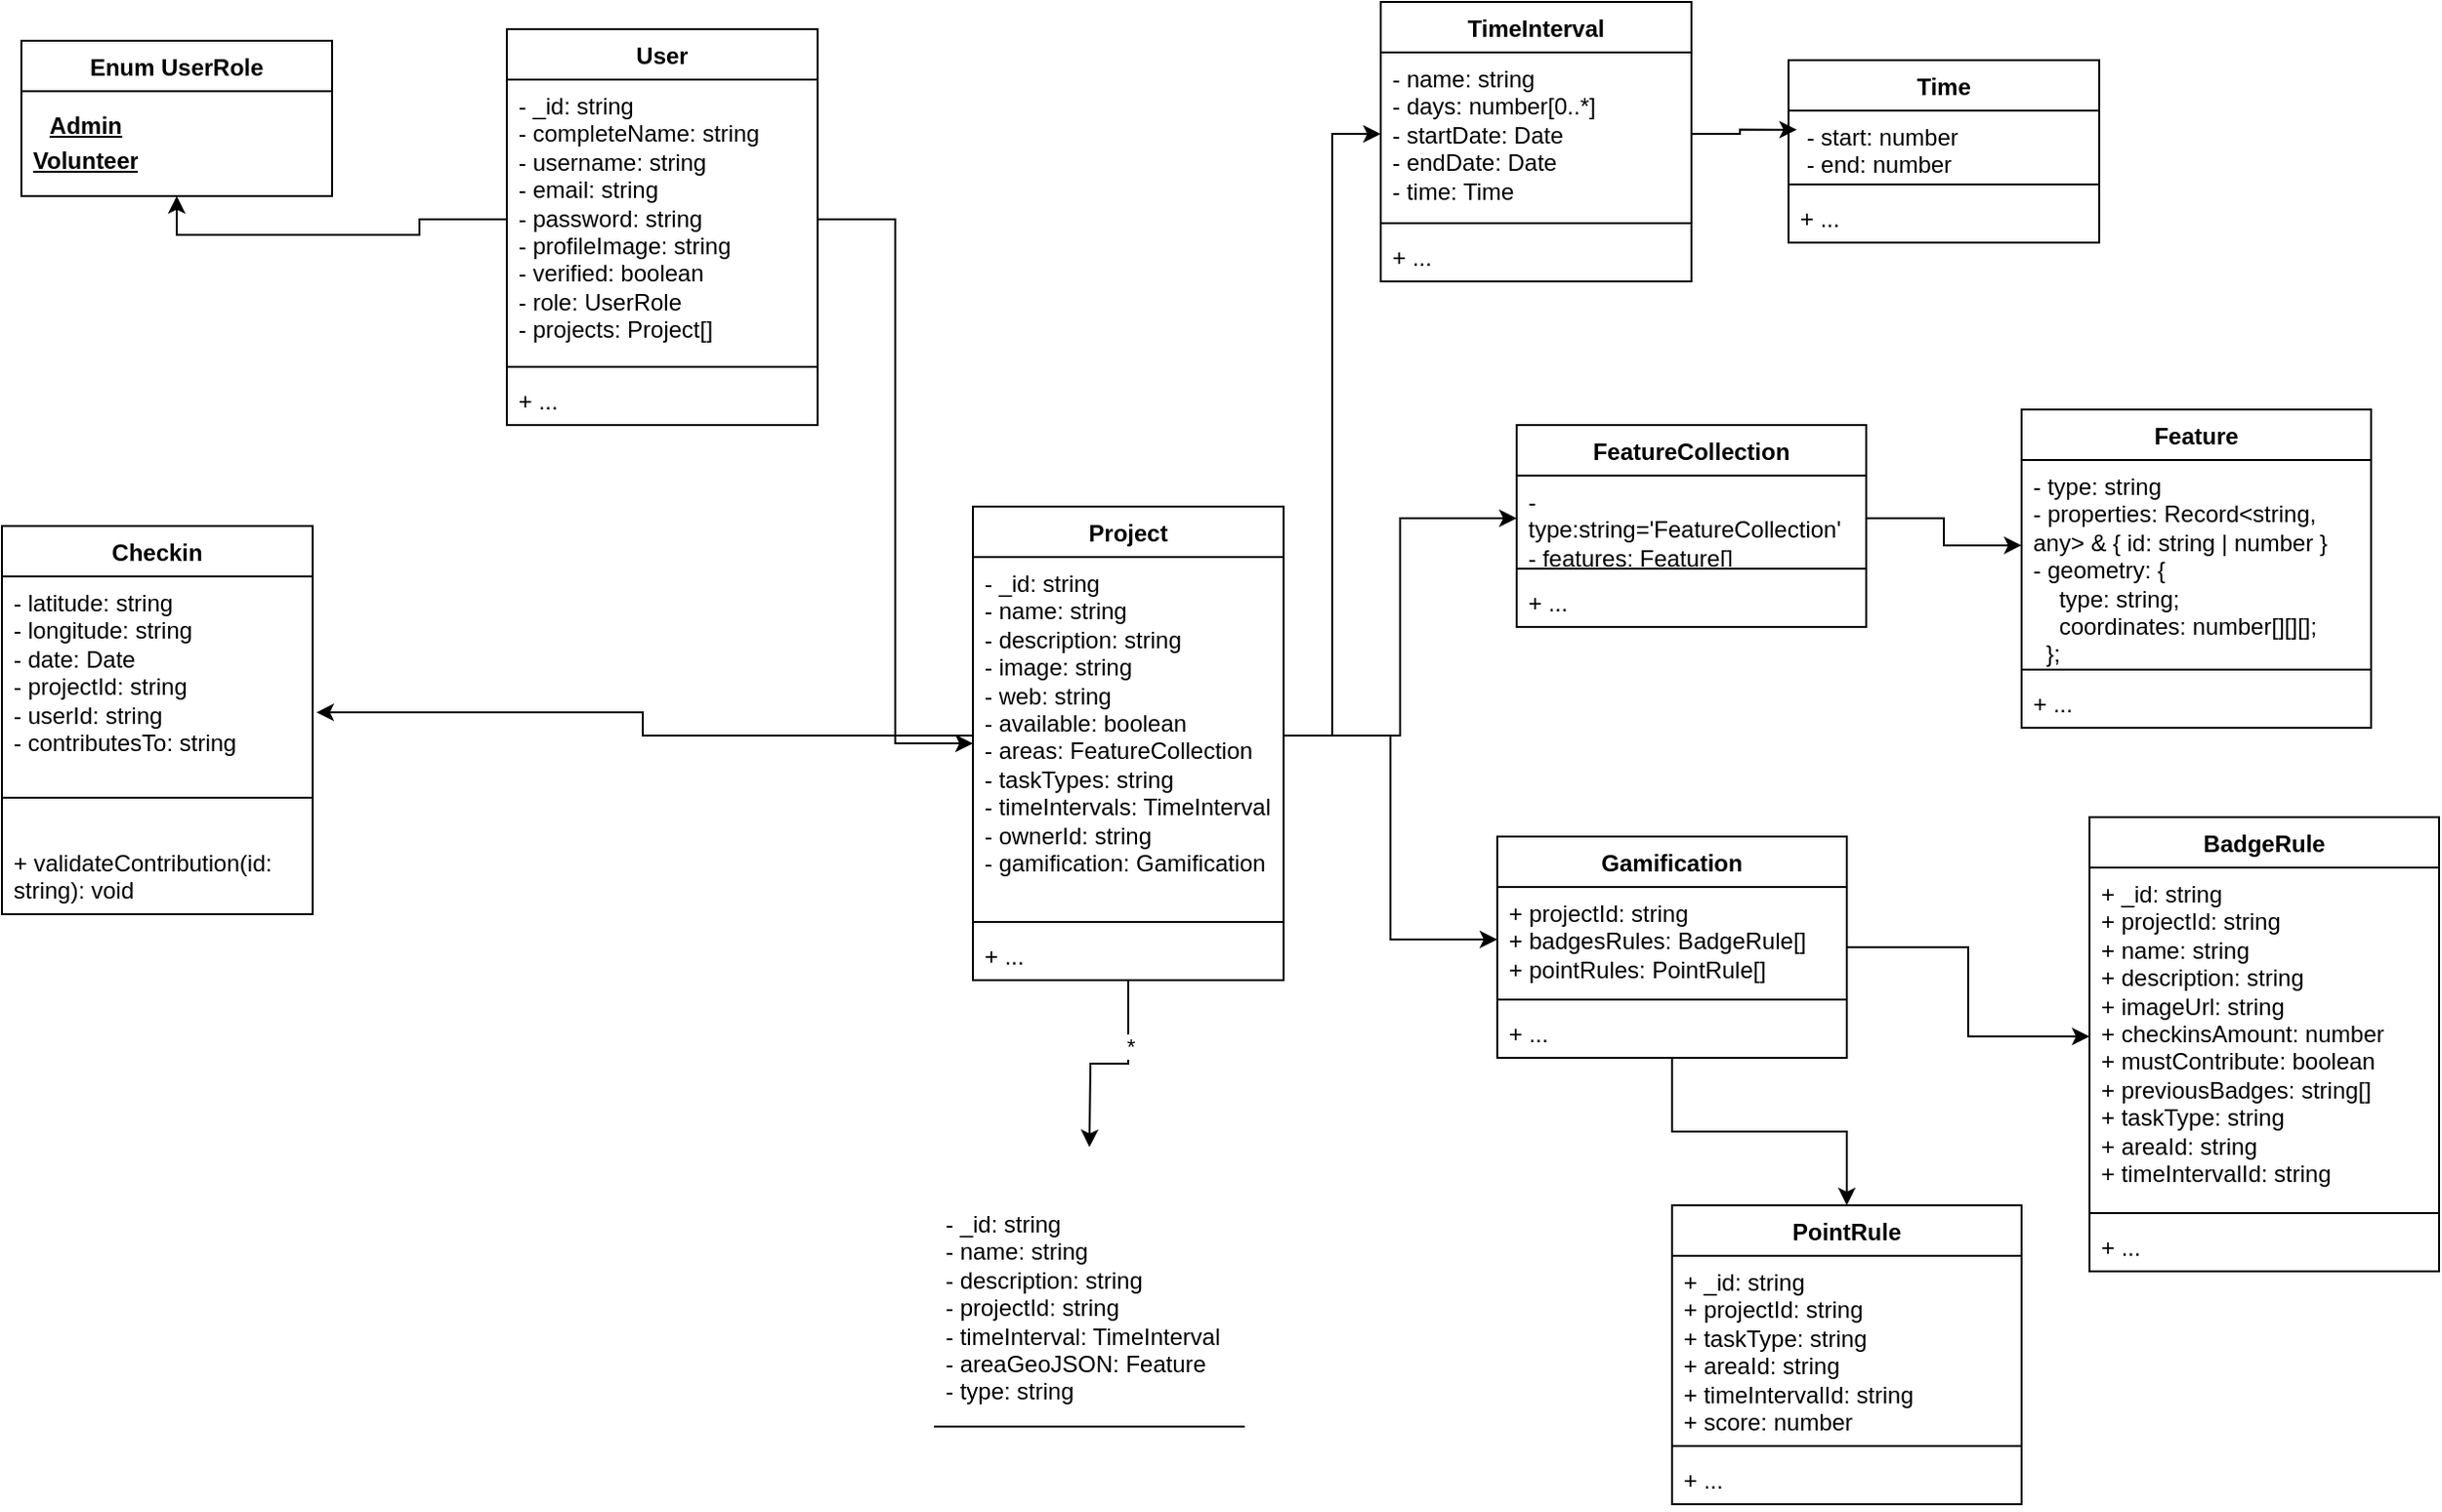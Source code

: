 <mxfile version="24.9.2">
  <diagram name="Page-1" id="oPOjfHZTnwBxIiS5kodM">
    <mxGraphModel dx="2391" dy="2241" grid="1" gridSize="10" guides="1" tooltips="1" connect="1" arrows="1" fold="1" page="1" pageScale="1" pageWidth="850" pageHeight="1100" math="0" shadow="0">
      <root>
        <mxCell id="0" />
        <mxCell id="1" parent="0" />
        <mxCell id="PMWlaPs9c_FxK1KZnUFt-1" value="User" style="swimlane;fontStyle=1;align=center;verticalAlign=top;childLayout=stackLayout;horizontal=1;startSize=26;horizontalStack=0;resizeParent=1;resizeParentMax=0;resizeLast=0;collapsible=1;marginBottom=0;whiteSpace=wrap;html=1;" vertex="1" parent="1">
          <mxGeometry x="370" y="-16" width="160" height="204" as="geometry">
            <mxRectangle x="340" y="230" width="60" height="30" as="alternateBounds" />
          </mxGeometry>
        </mxCell>
        <mxCell id="PMWlaPs9c_FxK1KZnUFt-2" value="- _id: string&lt;br&gt;- completeName: string&lt;br&gt;- username: string&lt;br&gt;- email: string&lt;br&gt;- password: string&lt;br&gt;- profileImage: string&lt;div&gt;- verified: boolean&lt;br&gt;- role: UserRole&lt;br&gt;- projects: Project[]&lt;/div&gt;" style="text;strokeColor=none;fillColor=none;align=left;verticalAlign=top;spacingLeft=4;spacingRight=4;overflow=hidden;rotatable=0;points=[[0,0.5],[1,0.5]];portConstraint=eastwest;whiteSpace=wrap;html=1;" vertex="1" parent="PMWlaPs9c_FxK1KZnUFt-1">
          <mxGeometry y="26" width="160" height="144" as="geometry" />
        </mxCell>
        <mxCell id="PMWlaPs9c_FxK1KZnUFt-3" value="" style="line;strokeWidth=1;fillColor=none;align=left;verticalAlign=middle;spacingTop=-1;spacingLeft=3;spacingRight=3;rotatable=0;labelPosition=right;points=[];portConstraint=eastwest;strokeColor=inherit;" vertex="1" parent="PMWlaPs9c_FxK1KZnUFt-1">
          <mxGeometry y="170" width="160" height="8" as="geometry" />
        </mxCell>
        <mxCell id="PMWlaPs9c_FxK1KZnUFt-4" value="+ ..." style="text;strokeColor=none;fillColor=none;align=left;verticalAlign=top;spacingLeft=4;spacingRight=4;overflow=hidden;rotatable=0;points=[[0,0.5],[1,0.5]];portConstraint=eastwest;whiteSpace=wrap;html=1;" vertex="1" parent="PMWlaPs9c_FxK1KZnUFt-1">
          <mxGeometry y="178" width="160" height="26" as="geometry" />
        </mxCell>
        <mxCell id="PMWlaPs9c_FxK1KZnUFt-5" value="Enum UserRole" style="swimlane;fontStyle=1;align=center;verticalAlign=top;childLayout=stackLayout;horizontal=1;startSize=26;horizontalStack=0;resizeParent=1;resizeParentMax=0;resizeLast=0;collapsible=1;marginBottom=0;whiteSpace=wrap;html=1;" vertex="1" parent="1">
          <mxGeometry x="120" y="-10" width="160" height="80" as="geometry">
            <mxRectangle x="340" y="230" width="60" height="30" as="alternateBounds" />
          </mxGeometry>
        </mxCell>
        <mxCell id="PMWlaPs9c_FxK1KZnUFt-6" value="&lt;p style=&quot;margin: 4px 0px 0px; text-align: center;&quot;&gt;&lt;b&gt;&lt;u&gt;Admin&lt;/u&gt;&lt;/b&gt;&lt;/p&gt;&lt;p style=&quot;margin: 4px 0px 0px; text-align: center;&quot;&gt;&lt;b&gt;&lt;u&gt;Volunteer&lt;/u&gt;&lt;/b&gt;&lt;/p&gt;" style="text;strokeColor=none;fillColor=none;align=left;verticalAlign=top;spacingLeft=4;spacingRight=4;overflow=hidden;rotatable=0;points=[[0,0.5],[1,0.5]];portConstraint=eastwest;whiteSpace=wrap;html=1;" vertex="1" parent="PMWlaPs9c_FxK1KZnUFt-5">
          <mxGeometry y="26" width="160" height="54" as="geometry" />
        </mxCell>
        <mxCell id="PMWlaPs9c_FxK1KZnUFt-7" style="edgeStyle=orthogonalEdgeStyle;rounded=0;orthogonalLoop=1;jettySize=auto;html=1;entryX=0.5;entryY=1;entryDx=0;entryDy=0;" edge="1" parent="1" source="PMWlaPs9c_FxK1KZnUFt-2" target="PMWlaPs9c_FxK1KZnUFt-5">
          <mxGeometry relative="1" as="geometry" />
        </mxCell>
        <mxCell id="PMWlaPs9c_FxK1KZnUFt-8" style="edgeStyle=orthogonalEdgeStyle;rounded=0;orthogonalLoop=1;jettySize=auto;html=1;entryX=0.5;entryY=0;entryDx=0;entryDy=0;" edge="1" parent="1" source="PMWlaPs9c_FxK1KZnUFt-10">
          <mxGeometry relative="1" as="geometry">
            <mxPoint x="670" y="560" as="targetPoint" />
          </mxGeometry>
        </mxCell>
        <mxCell id="PMWlaPs9c_FxK1KZnUFt-9" value="*" style="edgeLabel;html=1;align=center;verticalAlign=middle;resizable=0;points=[];" vertex="1" connectable="0" parent="PMWlaPs9c_FxK1KZnUFt-8">
          <mxGeometry x="-0.349" y="1" relative="1" as="geometry">
            <mxPoint y="-1" as="offset" />
          </mxGeometry>
        </mxCell>
        <mxCell id="PMWlaPs9c_FxK1KZnUFt-10" value="Project" style="swimlane;fontStyle=1;align=center;verticalAlign=top;childLayout=stackLayout;horizontal=1;startSize=26;horizontalStack=0;resizeParent=1;resizeParentMax=0;resizeLast=0;collapsible=1;marginBottom=0;whiteSpace=wrap;html=1;" vertex="1" parent="1">
          <mxGeometry x="610" y="230" width="160" height="244" as="geometry">
            <mxRectangle x="340" y="230" width="60" height="30" as="alternateBounds" />
          </mxGeometry>
        </mxCell>
        <mxCell id="PMWlaPs9c_FxK1KZnUFt-11" value="&lt;div&gt;- _id: string&lt;/div&gt;&lt;div&gt;- name: string&lt;/div&gt;&lt;div&gt;- description: string&lt;/div&gt;&lt;div&gt;- image: string&lt;/div&gt;&lt;div&gt;- web: string&lt;/div&gt;&lt;div&gt;- available: boolean&lt;/div&gt;&lt;div&gt;- areas: FeatureCollection&lt;/div&gt;&lt;div&gt;- taskTypes: string&lt;/div&gt;&lt;div&gt;&lt;span style=&quot;background-color: initial;&quot;&gt;- timeIntervals: TimeInterval&lt;/span&gt;&lt;/div&gt;&lt;div&gt;- ownerId: string&lt;/div&gt;&lt;div&gt;- gamification: Gamification&lt;/div&gt;&lt;div&gt;&lt;br&gt;&lt;/div&gt;" style="text;strokeColor=none;fillColor=none;align=left;verticalAlign=top;spacingLeft=4;spacingRight=4;overflow=hidden;rotatable=0;points=[[0,0.5],[1,0.5]];portConstraint=eastwest;whiteSpace=wrap;html=1;" vertex="1" parent="PMWlaPs9c_FxK1KZnUFt-10">
          <mxGeometry y="26" width="160" height="184" as="geometry" />
        </mxCell>
        <mxCell id="PMWlaPs9c_FxK1KZnUFt-12" value="" style="line;strokeWidth=1;fillColor=none;align=left;verticalAlign=middle;spacingTop=-1;spacingLeft=3;spacingRight=3;rotatable=0;labelPosition=right;points=[];portConstraint=eastwest;strokeColor=inherit;" vertex="1" parent="PMWlaPs9c_FxK1KZnUFt-10">
          <mxGeometry y="210" width="160" height="8" as="geometry" />
        </mxCell>
        <mxCell id="PMWlaPs9c_FxK1KZnUFt-13" value="+ ...&lt;div&gt;&lt;br&gt;&lt;/div&gt;" style="text;strokeColor=none;fillColor=none;align=left;verticalAlign=top;spacingLeft=4;spacingRight=4;overflow=hidden;rotatable=0;points=[[0,0.5],[1,0.5]];portConstraint=eastwest;whiteSpace=wrap;html=1;" vertex="1" parent="PMWlaPs9c_FxK1KZnUFt-10">
          <mxGeometry y="218" width="160" height="26" as="geometry" />
        </mxCell>
        <mxCell id="PMWlaPs9c_FxK1KZnUFt-14" style="edgeStyle=orthogonalEdgeStyle;rounded=0;orthogonalLoop=1;jettySize=auto;html=1;entryX=0;entryY=0.5;entryDx=0;entryDy=0;" edge="1" parent="1" source="PMWlaPs9c_FxK1KZnUFt-2" target="PMWlaPs9c_FxK1KZnUFt-10">
          <mxGeometry relative="1" as="geometry">
            <Array as="points">
              <mxPoint x="570" y="82" />
              <mxPoint x="570" y="352" />
            </Array>
          </mxGeometry>
        </mxCell>
        <mxCell id="PMWlaPs9c_FxK1KZnUFt-15" value="TimeInterval" style="swimlane;fontStyle=1;align=center;verticalAlign=top;childLayout=stackLayout;horizontal=1;startSize=26;horizontalStack=0;resizeParent=1;resizeParentMax=0;resizeLast=0;collapsible=1;marginBottom=0;whiteSpace=wrap;html=1;" vertex="1" parent="1">
          <mxGeometry x="820" y="-30" width="160" height="144" as="geometry">
            <mxRectangle x="340" y="230" width="60" height="30" as="alternateBounds" />
          </mxGeometry>
        </mxCell>
        <mxCell id="PMWlaPs9c_FxK1KZnUFt-16" value="- name: string&amp;nbsp;&lt;div&gt;- days: number[0..*]&amp;nbsp;&lt;/div&gt;&lt;div&gt;- startDate: Date&amp;nbsp;&lt;/div&gt;&lt;div&gt;- endDate: Date&amp;nbsp;&lt;/div&gt;&lt;div&gt;- time: Time&amp;nbsp;&lt;/div&gt;" style="text;strokeColor=none;fillColor=none;align=left;verticalAlign=top;spacingLeft=4;spacingRight=4;overflow=hidden;rotatable=0;points=[[0,0.5],[1,0.5]];portConstraint=eastwest;whiteSpace=wrap;html=1;" vertex="1" parent="PMWlaPs9c_FxK1KZnUFt-15">
          <mxGeometry y="26" width="160" height="84" as="geometry" />
        </mxCell>
        <mxCell id="PMWlaPs9c_FxK1KZnUFt-17" value="" style="line;strokeWidth=1;fillColor=none;align=left;verticalAlign=middle;spacingTop=-1;spacingLeft=3;spacingRight=3;rotatable=0;labelPosition=right;points=[];portConstraint=eastwest;strokeColor=inherit;" vertex="1" parent="PMWlaPs9c_FxK1KZnUFt-15">
          <mxGeometry y="110" width="160" height="8" as="geometry" />
        </mxCell>
        <mxCell id="PMWlaPs9c_FxK1KZnUFt-18" value="+ ..." style="text;strokeColor=none;fillColor=none;align=left;verticalAlign=top;spacingLeft=4;spacingRight=4;overflow=hidden;rotatable=0;points=[[0,0.5],[1,0.5]];portConstraint=eastwest;whiteSpace=wrap;html=1;" vertex="1" parent="PMWlaPs9c_FxK1KZnUFt-15">
          <mxGeometry y="118" width="160" height="26" as="geometry" />
        </mxCell>
        <mxCell id="PMWlaPs9c_FxK1KZnUFt-19" value="Time" style="swimlane;fontStyle=1;align=center;verticalAlign=top;childLayout=stackLayout;horizontal=1;startSize=26;horizontalStack=0;resizeParent=1;resizeParentMax=0;resizeLast=0;collapsible=1;marginBottom=0;whiteSpace=wrap;html=1;" vertex="1" parent="1">
          <mxGeometry x="1030" width="160" height="94" as="geometry">
            <mxRectangle x="340" y="230" width="60" height="30" as="alternateBounds" />
          </mxGeometry>
        </mxCell>
        <mxCell id="PMWlaPs9c_FxK1KZnUFt-20" value="&lt;div&gt;&amp;nbsp;- start: number&amp;nbsp;&lt;/div&gt;&lt;div&gt;&amp;nbsp;- end: number&lt;/div&gt;" style="text;strokeColor=none;fillColor=none;align=left;verticalAlign=top;spacingLeft=4;spacingRight=4;overflow=hidden;rotatable=0;points=[[0,0.5],[1,0.5]];portConstraint=eastwest;whiteSpace=wrap;html=1;" vertex="1" parent="PMWlaPs9c_FxK1KZnUFt-19">
          <mxGeometry y="26" width="160" height="34" as="geometry" />
        </mxCell>
        <mxCell id="PMWlaPs9c_FxK1KZnUFt-21" value="" style="line;strokeWidth=1;fillColor=none;align=left;verticalAlign=middle;spacingTop=-1;spacingLeft=3;spacingRight=3;rotatable=0;labelPosition=right;points=[];portConstraint=eastwest;strokeColor=inherit;" vertex="1" parent="PMWlaPs9c_FxK1KZnUFt-19">
          <mxGeometry y="60" width="160" height="8" as="geometry" />
        </mxCell>
        <mxCell id="PMWlaPs9c_FxK1KZnUFt-22" value="+ ..." style="text;strokeColor=none;fillColor=none;align=left;verticalAlign=top;spacingLeft=4;spacingRight=4;overflow=hidden;rotatable=0;points=[[0,0.5],[1,0.5]];portConstraint=eastwest;whiteSpace=wrap;html=1;" vertex="1" parent="PMWlaPs9c_FxK1KZnUFt-19">
          <mxGeometry y="68" width="160" height="26" as="geometry" />
        </mxCell>
        <mxCell id="PMWlaPs9c_FxK1KZnUFt-23" style="edgeStyle=orthogonalEdgeStyle;rounded=0;orthogonalLoop=1;jettySize=auto;html=1;entryX=0.027;entryY=0.289;entryDx=0;entryDy=0;entryPerimeter=0;" edge="1" parent="1" source="PMWlaPs9c_FxK1KZnUFt-16" target="PMWlaPs9c_FxK1KZnUFt-20">
          <mxGeometry relative="1" as="geometry" />
        </mxCell>
        <mxCell id="PMWlaPs9c_FxK1KZnUFt-24" style="edgeStyle=orthogonalEdgeStyle;rounded=0;orthogonalLoop=1;jettySize=auto;html=1;entryX=0;entryY=0.5;entryDx=0;entryDy=0;" edge="1" parent="1" source="PMWlaPs9c_FxK1KZnUFt-11" target="PMWlaPs9c_FxK1KZnUFt-16">
          <mxGeometry relative="1" as="geometry" />
        </mxCell>
        <mxCell id="PMWlaPs9c_FxK1KZnUFt-25" value="FeatureCollection" style="swimlane;fontStyle=1;align=center;verticalAlign=top;childLayout=stackLayout;horizontal=1;startSize=26;horizontalStack=0;resizeParent=1;resizeParentMax=0;resizeLast=0;collapsible=1;marginBottom=0;whiteSpace=wrap;html=1;" vertex="1" parent="1">
          <mxGeometry x="890" y="188" width="180" height="104" as="geometry">
            <mxRectangle x="340" y="230" width="60" height="30" as="alternateBounds" />
          </mxGeometry>
        </mxCell>
        <mxCell id="PMWlaPs9c_FxK1KZnUFt-26" value="&lt;div&gt;- type:string=&#39;FeatureCollection&#39;&amp;nbsp;&lt;/div&gt;&lt;div&gt;- features: Feature[]&lt;/div&gt;" style="text;strokeColor=none;fillColor=none;align=left;verticalAlign=top;spacingLeft=4;spacingRight=4;overflow=hidden;rotatable=0;points=[[0,0.5],[1,0.5]];portConstraint=eastwest;whiteSpace=wrap;html=1;" vertex="1" parent="PMWlaPs9c_FxK1KZnUFt-25">
          <mxGeometry y="26" width="180" height="44" as="geometry" />
        </mxCell>
        <mxCell id="PMWlaPs9c_FxK1KZnUFt-27" value="" style="line;strokeWidth=1;fillColor=none;align=left;verticalAlign=middle;spacingTop=-1;spacingLeft=3;spacingRight=3;rotatable=0;labelPosition=right;points=[];portConstraint=eastwest;strokeColor=inherit;" vertex="1" parent="PMWlaPs9c_FxK1KZnUFt-25">
          <mxGeometry y="70" width="180" height="8" as="geometry" />
        </mxCell>
        <mxCell id="PMWlaPs9c_FxK1KZnUFt-28" value="+ ...&lt;div&gt;&lt;br&gt;&lt;/div&gt;" style="text;strokeColor=none;fillColor=none;align=left;verticalAlign=top;spacingLeft=4;spacingRight=4;overflow=hidden;rotatable=0;points=[[0,0.5],[1,0.5]];portConstraint=eastwest;whiteSpace=wrap;html=1;" vertex="1" parent="PMWlaPs9c_FxK1KZnUFt-25">
          <mxGeometry y="78" width="180" height="26" as="geometry" />
        </mxCell>
        <mxCell id="PMWlaPs9c_FxK1KZnUFt-29" value="Feature" style="swimlane;fontStyle=1;align=center;verticalAlign=top;childLayout=stackLayout;horizontal=1;startSize=26;horizontalStack=0;resizeParent=1;resizeParentMax=0;resizeLast=0;collapsible=1;marginBottom=0;whiteSpace=wrap;html=1;" vertex="1" parent="1">
          <mxGeometry x="1150" y="180" width="180" height="164" as="geometry">
            <mxRectangle x="340" y="230" width="60" height="30" as="alternateBounds" />
          </mxGeometry>
        </mxCell>
        <mxCell id="PMWlaPs9c_FxK1KZnUFt-30" value="- type: string&amp;nbsp;&lt;div&gt;- properties: Record&amp;lt;string, any&amp;gt; &amp;amp; { id: string | number }&lt;br&gt;-&lt;span style=&quot;background-color: initial;&quot;&gt;&amp;nbsp;&lt;/span&gt;&lt;span style=&quot;background-color: initial;&quot;&gt;geometry: {&lt;/span&gt;&lt;/div&gt;&lt;div&gt;&amp;nbsp; &amp;nbsp; type: string;&lt;/div&gt;&lt;div&gt;&amp;nbsp; &amp;nbsp; coordinates: number[][][];&lt;/div&gt;&lt;div&gt;&amp;nbsp; };&lt;/div&gt;" style="text;strokeColor=none;fillColor=none;align=left;verticalAlign=top;spacingLeft=4;spacingRight=4;overflow=hidden;rotatable=0;points=[[0,0.5],[1,0.5]];portConstraint=eastwest;whiteSpace=wrap;html=1;" vertex="1" parent="PMWlaPs9c_FxK1KZnUFt-29">
          <mxGeometry y="26" width="180" height="104" as="geometry" />
        </mxCell>
        <mxCell id="PMWlaPs9c_FxK1KZnUFt-31" value="" style="line;strokeWidth=1;fillColor=none;align=left;verticalAlign=middle;spacingTop=-1;spacingLeft=3;spacingRight=3;rotatable=0;labelPosition=right;points=[];portConstraint=eastwest;strokeColor=inherit;" vertex="1" parent="PMWlaPs9c_FxK1KZnUFt-29">
          <mxGeometry y="130" width="180" height="8" as="geometry" />
        </mxCell>
        <mxCell id="PMWlaPs9c_FxK1KZnUFt-32" value="+ ...&lt;div&gt;&lt;br&gt;&lt;/div&gt;" style="text;strokeColor=none;fillColor=none;align=left;verticalAlign=top;spacingLeft=4;spacingRight=4;overflow=hidden;rotatable=0;points=[[0,0.5],[1,0.5]];portConstraint=eastwest;whiteSpace=wrap;html=1;" vertex="1" parent="PMWlaPs9c_FxK1KZnUFt-29">
          <mxGeometry y="138" width="180" height="26" as="geometry" />
        </mxCell>
        <mxCell id="PMWlaPs9c_FxK1KZnUFt-33" style="edgeStyle=orthogonalEdgeStyle;rounded=0;orthogonalLoop=1;jettySize=auto;html=1;" edge="1" parent="1" source="PMWlaPs9c_FxK1KZnUFt-11" target="PMWlaPs9c_FxK1KZnUFt-26">
          <mxGeometry relative="1" as="geometry" />
        </mxCell>
        <mxCell id="PMWlaPs9c_FxK1KZnUFt-34" style="edgeStyle=orthogonalEdgeStyle;rounded=0;orthogonalLoop=1;jettySize=auto;html=1;entryX=0;entryY=0.423;entryDx=0;entryDy=0;entryPerimeter=0;" edge="1" parent="1" source="PMWlaPs9c_FxK1KZnUFt-26" target="PMWlaPs9c_FxK1KZnUFt-30">
          <mxGeometry relative="1" as="geometry" />
        </mxCell>
        <mxCell id="PMWlaPs9c_FxK1KZnUFt-35" value="Checkin" style="swimlane;fontStyle=1;align=center;verticalAlign=top;childLayout=stackLayout;horizontal=1;startSize=26;horizontalStack=0;resizeParent=1;resizeParentMax=0;resizeLast=0;collapsible=1;marginBottom=0;whiteSpace=wrap;html=1;" vertex="1" parent="1">
          <mxGeometry x="110" y="240" width="160" height="200" as="geometry">
            <mxRectangle x="340" y="230" width="60" height="30" as="alternateBounds" />
          </mxGeometry>
        </mxCell>
        <mxCell id="PMWlaPs9c_FxK1KZnUFt-36" value="&lt;div&gt;- latitude: string&lt;/div&gt;&lt;div&gt;- longitude: string&lt;/div&gt;&lt;div&gt;- date: Date&lt;/div&gt;&lt;div&gt;- projectId: string&lt;/div&gt;&lt;div&gt;- userId: string&lt;/div&gt;&lt;div&gt;- contributesTo: string&lt;/div&gt;" style="text;strokeColor=none;fillColor=none;align=left;verticalAlign=top;spacingLeft=4;spacingRight=4;overflow=hidden;rotatable=0;points=[[0,0.5],[1,0.5]];portConstraint=eastwest;whiteSpace=wrap;html=1;" vertex="1" parent="PMWlaPs9c_FxK1KZnUFt-35">
          <mxGeometry y="26" width="160" height="94" as="geometry" />
        </mxCell>
        <mxCell id="PMWlaPs9c_FxK1KZnUFt-37" value="" style="line;strokeWidth=1;fillColor=none;align=left;verticalAlign=middle;spacingTop=-1;spacingLeft=3;spacingRight=3;rotatable=0;labelPosition=right;points=[];portConstraint=eastwest;strokeColor=inherit;" vertex="1" parent="PMWlaPs9c_FxK1KZnUFt-35">
          <mxGeometry y="120" width="160" height="40" as="geometry" />
        </mxCell>
        <mxCell id="PMWlaPs9c_FxK1KZnUFt-38" value="&lt;div&gt;&lt;span style=&quot;background-color: initial;&quot;&gt;+ validateContribution(id: string): void&lt;/span&gt;&lt;/div&gt;&lt;div&gt;&lt;br&gt;&lt;/div&gt;" style="text;strokeColor=none;fillColor=none;align=left;verticalAlign=top;spacingLeft=4;spacingRight=4;overflow=hidden;rotatable=0;points=[[0,0.5],[1,0.5]];portConstraint=eastwest;whiteSpace=wrap;html=1;" vertex="1" parent="PMWlaPs9c_FxK1KZnUFt-35">
          <mxGeometry y="160" width="160" height="40" as="geometry" />
        </mxCell>
        <mxCell id="PMWlaPs9c_FxK1KZnUFt-39" value="&lt;div&gt;- _id: string&lt;/div&gt;&lt;div&gt;- name: string&lt;/div&gt;&lt;div&gt;- description: string&lt;/div&gt;&lt;div&gt;- projectId: string&lt;/div&gt;&lt;div&gt;- timeInterval: TimeInterval&lt;/div&gt;&lt;div&gt;- areaGeoJSON: Feature&lt;/div&gt;&lt;div&gt;- type: string&lt;/div&gt;&lt;div&gt;&lt;br&gt;&lt;/div&gt;" style="text;strokeColor=none;fillColor=none;align=left;verticalAlign=top;spacingLeft=4;spacingRight=4;overflow=hidden;rotatable=0;points=[[0,0.5],[1,0.5]];portConstraint=eastwest;whiteSpace=wrap;html=1;" vertex="1" parent="1">
          <mxGeometry x="590" y="586" width="160" height="114" as="geometry" />
        </mxCell>
        <mxCell id="PMWlaPs9c_FxK1KZnUFt-40" value="" style="line;strokeWidth=1;fillColor=none;align=left;verticalAlign=middle;spacingTop=-1;spacingLeft=3;spacingRight=3;rotatable=0;labelPosition=right;points=[];portConstraint=eastwest;strokeColor=inherit;" vertex="1" parent="1">
          <mxGeometry x="590" y="700" width="160" height="8" as="geometry" />
        </mxCell>
        <mxCell id="PMWlaPs9c_FxK1KZnUFt-41" style="edgeStyle=orthogonalEdgeStyle;rounded=0;orthogonalLoop=1;jettySize=auto;html=1;" edge="1" parent="1" source="PMWlaPs9c_FxK1KZnUFt-43" target="PMWlaPs9c_FxK1KZnUFt-49">
          <mxGeometry relative="1" as="geometry" />
        </mxCell>
        <mxCell id="PMWlaPs9c_FxK1KZnUFt-42" style="edgeStyle=orthogonalEdgeStyle;rounded=0;orthogonalLoop=1;jettySize=auto;html=1;" edge="1" parent="1" source="PMWlaPs9c_FxK1KZnUFt-43" target="PMWlaPs9c_FxK1KZnUFt-52">
          <mxGeometry relative="1" as="geometry" />
        </mxCell>
        <mxCell id="PMWlaPs9c_FxK1KZnUFt-43" value="Gamification" style="swimlane;fontStyle=1;align=center;verticalAlign=top;childLayout=stackLayout;horizontal=1;startSize=26;horizontalStack=0;resizeParent=1;resizeParentMax=0;resizeLast=0;collapsible=1;marginBottom=0;whiteSpace=wrap;html=1;" vertex="1" parent="1">
          <mxGeometry x="880" y="400" width="180" height="114" as="geometry">
            <mxRectangle x="340" y="230" width="60" height="30" as="alternateBounds" />
          </mxGeometry>
        </mxCell>
        <mxCell id="PMWlaPs9c_FxK1KZnUFt-44" value="&lt;div&gt;+ projectId: string&lt;/div&gt;&lt;div&gt;+ badgesRules: BadgeRule[]&lt;/div&gt;&lt;div&gt;+ pointRules: PointRule[]&lt;/div&gt;&lt;div&gt;&lt;br&gt;&lt;/div&gt;" style="text;strokeColor=none;fillColor=none;align=left;verticalAlign=top;spacingLeft=4;spacingRight=4;overflow=hidden;rotatable=0;points=[[0,0.5],[1,0.5]];portConstraint=eastwest;whiteSpace=wrap;html=1;" vertex="1" parent="PMWlaPs9c_FxK1KZnUFt-43">
          <mxGeometry y="26" width="180" height="54" as="geometry" />
        </mxCell>
        <mxCell id="PMWlaPs9c_FxK1KZnUFt-45" value="" style="line;strokeWidth=1;fillColor=none;align=left;verticalAlign=middle;spacingTop=-1;spacingLeft=3;spacingRight=3;rotatable=0;labelPosition=right;points=[];portConstraint=eastwest;strokeColor=inherit;" vertex="1" parent="PMWlaPs9c_FxK1KZnUFt-43">
          <mxGeometry y="80" width="180" height="8" as="geometry" />
        </mxCell>
        <mxCell id="PMWlaPs9c_FxK1KZnUFt-46" value="+ ...&lt;div&gt;&lt;br&gt;&lt;/div&gt;" style="text;strokeColor=none;fillColor=none;align=left;verticalAlign=top;spacingLeft=4;spacingRight=4;overflow=hidden;rotatable=0;points=[[0,0.5],[1,0.5]];portConstraint=eastwest;whiteSpace=wrap;html=1;" vertex="1" parent="PMWlaPs9c_FxK1KZnUFt-43">
          <mxGeometry y="88" width="180" height="26" as="geometry" />
        </mxCell>
        <mxCell id="PMWlaPs9c_FxK1KZnUFt-47" style="edgeStyle=orthogonalEdgeStyle;rounded=0;orthogonalLoop=1;jettySize=auto;html=1;entryX=0;entryY=0.5;entryDx=0;entryDy=0;" edge="1" parent="1" source="PMWlaPs9c_FxK1KZnUFt-11" target="PMWlaPs9c_FxK1KZnUFt-44">
          <mxGeometry relative="1" as="geometry" />
        </mxCell>
        <mxCell id="PMWlaPs9c_FxK1KZnUFt-48" value="BadgeRule" style="swimlane;fontStyle=1;align=center;verticalAlign=top;childLayout=stackLayout;horizontal=1;startSize=26;horizontalStack=0;resizeParent=1;resizeParentMax=0;resizeLast=0;collapsible=1;marginBottom=0;whiteSpace=wrap;html=1;" vertex="1" parent="1">
          <mxGeometry x="1185" y="390" width="180" height="234" as="geometry">
            <mxRectangle x="340" y="230" width="60" height="30" as="alternateBounds" />
          </mxGeometry>
        </mxCell>
        <mxCell id="PMWlaPs9c_FxK1KZnUFt-49" value="&lt;div&gt;&lt;div&gt;+ _id: string&lt;/div&gt;&lt;div&gt;+ projectId: string&lt;/div&gt;&lt;div&gt;+ name: string&lt;/div&gt;&lt;div&gt;+ description: string&lt;/div&gt;&lt;div&gt;+ imageUrl: string&lt;/div&gt;&lt;div&gt;+ checkinsAmount: number&lt;/div&gt;&lt;div&gt;+ mustContribute: boolean&lt;/div&gt;&lt;div&gt;+ previousBadges: string[]&lt;/div&gt;&lt;div&gt;+ taskType: string&lt;/div&gt;&lt;div&gt;+ areaId: string&lt;/div&gt;&lt;div&gt;+ timeIntervalId: string&lt;/div&gt;&lt;/div&gt;&lt;div&gt;&lt;br&gt;&lt;/div&gt;" style="text;strokeColor=none;fillColor=none;align=left;verticalAlign=top;spacingLeft=4;spacingRight=4;overflow=hidden;rotatable=0;points=[[0,0.5],[1,0.5]];portConstraint=eastwest;whiteSpace=wrap;html=1;" vertex="1" parent="PMWlaPs9c_FxK1KZnUFt-48">
          <mxGeometry y="26" width="180" height="174" as="geometry" />
        </mxCell>
        <mxCell id="PMWlaPs9c_FxK1KZnUFt-50" value="" style="line;strokeWidth=1;fillColor=none;align=left;verticalAlign=middle;spacingTop=-1;spacingLeft=3;spacingRight=3;rotatable=0;labelPosition=right;points=[];portConstraint=eastwest;strokeColor=inherit;" vertex="1" parent="PMWlaPs9c_FxK1KZnUFt-48">
          <mxGeometry y="200" width="180" height="8" as="geometry" />
        </mxCell>
        <mxCell id="PMWlaPs9c_FxK1KZnUFt-51" value="+ ...&lt;div&gt;&lt;br&gt;&lt;/div&gt;" style="text;strokeColor=none;fillColor=none;align=left;verticalAlign=top;spacingLeft=4;spacingRight=4;overflow=hidden;rotatable=0;points=[[0,0.5],[1,0.5]];portConstraint=eastwest;whiteSpace=wrap;html=1;" vertex="1" parent="PMWlaPs9c_FxK1KZnUFt-48">
          <mxGeometry y="208" width="180" height="26" as="geometry" />
        </mxCell>
        <mxCell id="PMWlaPs9c_FxK1KZnUFt-52" value="PointRule" style="swimlane;fontStyle=1;align=center;verticalAlign=top;childLayout=stackLayout;horizontal=1;startSize=26;horizontalStack=0;resizeParent=1;resizeParentMax=0;resizeLast=0;collapsible=1;marginBottom=0;whiteSpace=wrap;html=1;" vertex="1" parent="1">
          <mxGeometry x="970" y="590" width="180" height="154" as="geometry">
            <mxRectangle x="340" y="230" width="60" height="30" as="alternateBounds" />
          </mxGeometry>
        </mxCell>
        <mxCell id="PMWlaPs9c_FxK1KZnUFt-53" value="&lt;div&gt;&lt;div&gt;&lt;div&gt;+ _id: string&lt;/div&gt;&lt;div&gt;+ projectId: string&lt;/div&gt;&lt;div&gt;+ taskType: string&lt;/div&gt;&lt;div&gt;+ areaId: string&lt;/div&gt;&lt;div&gt;+ timeIntervalId: string&lt;/div&gt;&lt;div&gt;+ score: number&lt;/div&gt;&lt;/div&gt;&lt;/div&gt;&lt;div&gt;&lt;br&gt;&lt;/div&gt;" style="text;strokeColor=none;fillColor=none;align=left;verticalAlign=top;spacingLeft=4;spacingRight=4;overflow=hidden;rotatable=0;points=[[0,0.5],[1,0.5]];portConstraint=eastwest;whiteSpace=wrap;html=1;" vertex="1" parent="PMWlaPs9c_FxK1KZnUFt-52">
          <mxGeometry y="26" width="180" height="94" as="geometry" />
        </mxCell>
        <mxCell id="PMWlaPs9c_FxK1KZnUFt-54" value="" style="line;strokeWidth=1;fillColor=none;align=left;verticalAlign=middle;spacingTop=-1;spacingLeft=3;spacingRight=3;rotatable=0;labelPosition=right;points=[];portConstraint=eastwest;strokeColor=inherit;" vertex="1" parent="PMWlaPs9c_FxK1KZnUFt-52">
          <mxGeometry y="120" width="180" height="8" as="geometry" />
        </mxCell>
        <mxCell id="PMWlaPs9c_FxK1KZnUFt-55" value="+ ...&lt;div&gt;&lt;br&gt;&lt;/div&gt;" style="text;strokeColor=none;fillColor=none;align=left;verticalAlign=top;spacingLeft=4;spacingRight=4;overflow=hidden;rotatable=0;points=[[0,0.5],[1,0.5]];portConstraint=eastwest;whiteSpace=wrap;html=1;" vertex="1" parent="PMWlaPs9c_FxK1KZnUFt-52">
          <mxGeometry y="128" width="180" height="26" as="geometry" />
        </mxCell>
        <mxCell id="PMWlaPs9c_FxK1KZnUFt-56" style="edgeStyle=orthogonalEdgeStyle;rounded=0;orthogonalLoop=1;jettySize=auto;html=1;entryX=1.012;entryY=0.745;entryDx=0;entryDy=0;entryPerimeter=0;" edge="1" parent="1" source="PMWlaPs9c_FxK1KZnUFt-11" target="PMWlaPs9c_FxK1KZnUFt-36">
          <mxGeometry relative="1" as="geometry" />
        </mxCell>
      </root>
    </mxGraphModel>
  </diagram>
</mxfile>
